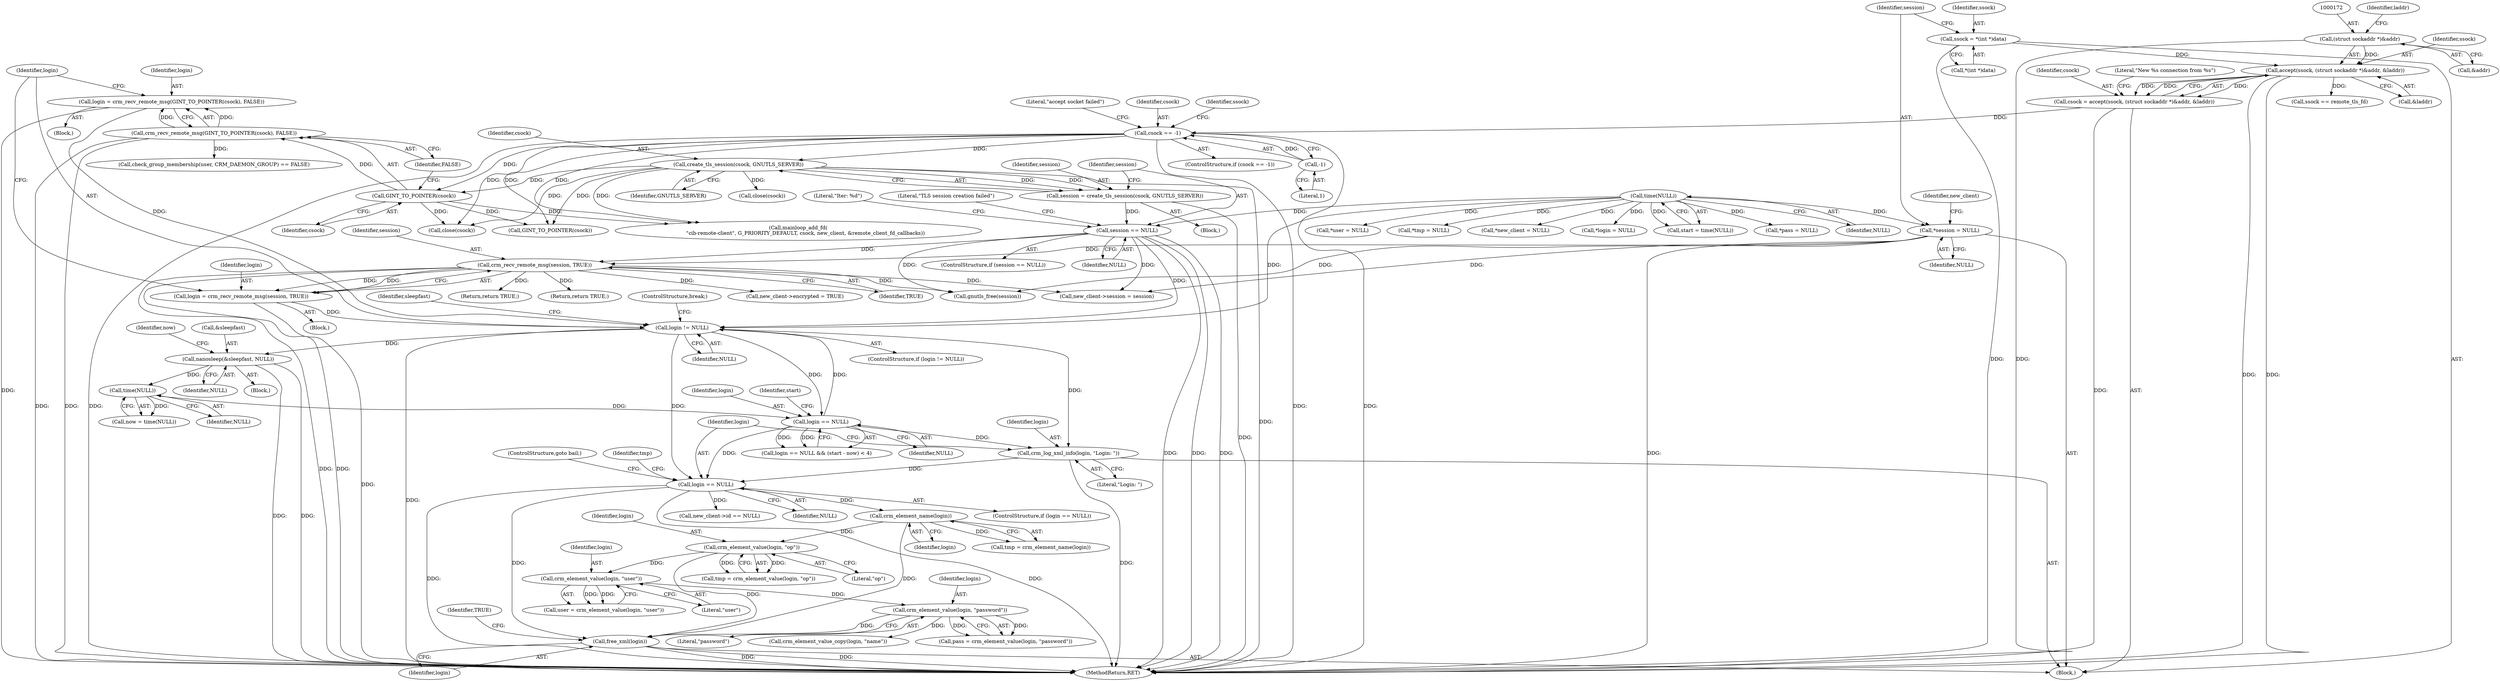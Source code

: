 digraph "1_pacemaker_564f7cc2a51dcd2f28ab12a13394f31be5aa3c93_2@pointer" {
"1000461" [label="(Call,free_xml(login))"];
"1000291" [label="(Call,crm_element_value(login, \"op\"))"];
"1000278" [label="(Call,crm_element_name(login))"];
"1000271" [label="(Call,login == NULL)"];
"1000267" [label="(Call,crm_log_xml_info(login, \"Login: \"))"];
"1000259" [label="(Call,login == NULL)"];
"1000245" [label="(Call,login != NULL)"];
"1000238" [label="(Call,login = crm_recv_remote_msg(GINT_TO_POINTER(csock), FALSE))"];
"1000240" [label="(Call,crm_recv_remote_msg(GINT_TO_POINTER(csock), FALSE))"];
"1000241" [label="(Call,GINT_TO_POINTER(csock))"];
"1000190" [label="(Call,csock == -1)"];
"1000167" [label="(Call,csock = accept(ssock, (struct sockaddr *)&addr, &laddr))"];
"1000169" [label="(Call,accept(ssock, (struct sockaddr *)&addr, &laddr))"];
"1000129" [label="(Call,ssock = *(int *)data)"];
"1000171" [label="(Call,(struct sockaddr *)&addr)"];
"1000192" [label="(Call,-1)"];
"1000206" [label="(Call,create_tls_session(csock, GNUTLS_SERVER))"];
"1000231" [label="(Call,login = crm_recv_remote_msg(session, TRUE))"];
"1000233" [label="(Call,crm_recv_remote_msg(session, TRUE))"];
"1000210" [label="(Call,session == NULL)"];
"1000204" [label="(Call,session = create_tls_session(csock, GNUTLS_SERVER))"];
"1000125" [label="(Call,time(NULL))"];
"1000136" [label="(Call,*session = NULL)"];
"1000256" [label="(Call,time(NULL))"];
"1000250" [label="(Call,nanosleep(&sleepfast, NULL))"];
"1000310" [label="(Call,crm_element_value(login, \"password\"))"];
"1000305" [label="(Call,crm_element_value(login, \"user\"))"];
"1000204" [label="(Call,session = create_tls_session(csock, GNUTLS_SERVER))"];
"1000276" [label="(Call,tmp = crm_element_name(login))"];
"1000178" [label="(Literal,\"New %s connection from %s\")"];
"1000270" [label="(ControlStructure,if (login == NULL))"];
"1000234" [label="(Identifier,session)"];
"1000130" [label="(Identifier,ssock)"];
"1000268" [label="(Identifier,login)"];
"1000180" [label="(Call,ssock == remote_tls_fd)"];
"1000251" [label="(Call,&sleepfast)"];
"1000196" [label="(Literal,\"accept socket failed\")"];
"1000314" [label="(Call,check_group_membership(user, CRM_DAEMON_GROUP) == FALSE)"];
"1000242" [label="(Identifier,csock)"];
"1000271" [label="(Call,login == NULL)"];
"1000175" [label="(Call,&laddr)"];
"1000131" [label="(Call,*(int *)data)"];
"1000176" [label="(Identifier,laddr)"];
"1000215" [label="(Literal,\"TLS session creation failed\")"];
"1000137" [label="(Identifier,session)"];
"1000260" [label="(Identifier,login)"];
"1000457" [label="(Call,gnutls_free(session))"];
"1000212" [label="(Identifier,NULL)"];
"1000253" [label="(Identifier,NULL)"];
"1000311" [label="(Identifier,login)"];
"1000256" [label="(Call,time(NULL))"];
"1000275" [label="(ControlStructure,goto bail;)"];
"1000152" [label="(Call,*pass = NULL)"];
"1000246" [label="(Identifier,login)"];
"1000243" [label="(Identifier,FALSE)"];
"1000240" [label="(Call,crm_recv_remote_msg(GINT_TO_POINTER(csock), FALSE))"];
"1000463" [label="(Return,return TRUE;)"];
"1000207" [label="(Identifier,csock)"];
"1000247" [label="(Identifier,NULL)"];
"1000279" [label="(Identifier,login)"];
"1000289" [label="(Call,tmp = crm_element_value(login, \"op\"))"];
"1000193" [label="(Literal,1)"];
"1000126" [label="(Identifier,NULL)"];
"1000216" [label="(Call,close(csock))"];
"1000148" [label="(Call,*user = NULL)"];
"1000442" [label="(Return,return TRUE;)"];
"1000239" [label="(Identifier,login)"];
"1000168" [label="(Identifier,csock)"];
"1000429" [label="(Call,mainloop_add_fd(\n         \"cib-remote-client\", G_PRIORITY_DEFAULT, csock, new_client, &remote_client_fd_callbacks))"];
"1000156" [label="(Call,*tmp = NULL)"];
"1000269" [label="(Literal,\"Login: \")"];
"1000273" [label="(Identifier,NULL)"];
"1000312" [label="(Literal,\"password\")"];
"1000267" [label="(Call,crm_log_xml_info(login, \"Login: \"))"];
"1000108" [label="(Block,)"];
"1000250" [label="(Call,nanosleep(&sleepfast, NULL))"];
"1000203" [label="(Block,)"];
"1000350" [label="(Call,new_client->id == NULL)"];
"1000125" [label="(Call,time(NULL))"];
"1000396" [label="(Call,GINT_TO_POINTER(csock))"];
"1000191" [label="(Identifier,csock)"];
"1000192" [label="(Call,-1)"];
"1000278" [label="(Call,crm_element_name(login))"];
"1000206" [label="(Call,create_tls_session(csock, GNUTLS_SERVER))"];
"1000277" [label="(Identifier,tmp)"];
"1000230" [label="(Block,)"];
"1000233" [label="(Call,crm_recv_remote_msg(session, TRUE))"];
"1000305" [label="(Call,crm_element_value(login, \"user\"))"];
"1000292" [label="(Identifier,login)"];
"1000232" [label="(Identifier,login)"];
"1000380" [label="(Call,new_client->encrypted = TRUE)"];
"1000221" [label="(Block,)"];
"1000140" [label="(Call,*new_client = NULL)"];
"1000245" [label="(Call,login != NULL)"];
"1000171" [label="(Call,(struct sockaddr *)&addr)"];
"1000235" [label="(Identifier,TRUE)"];
"1000129" [label="(Call,ssock = *(int *)data)"];
"1000308" [label="(Call,pass = crm_element_value(login, \"password\"))"];
"1000238" [label="(Call,login = crm_recv_remote_msg(GINT_TO_POINTER(csock), FALSE))"];
"1000209" [label="(ControlStructure,if (session == NULL))"];
"1000465" [label="(MethodReturn,RET)"];
"1000261" [label="(Identifier,NULL)"];
"1000136" [label="(Call,*session = NULL)"];
"1000307" [label="(Literal,\"user\")"];
"1000249" [label="(ControlStructure,break;)"];
"1000144" [label="(Call,*login = NULL)"];
"1000264" [label="(Identifier,start)"];
"1000244" [label="(ControlStructure,if (login != NULL))"];
"1000272" [label="(Identifier,login)"];
"1000170" [label="(Identifier,ssock)"];
"1000293" [label="(Literal,\"op\")"];
"1000190" [label="(Call,csock == -1)"];
"1000258" [label="(Call,login == NULL && (start - now) < 4)"];
"1000306" [label="(Identifier,login)"];
"1000138" [label="(Identifier,NULL)"];
"1000241" [label="(Call,GINT_TO_POINTER(csock))"];
"1000346" [label="(Call,crm_element_value_copy(login, \"name\"))"];
"1000223" [label="(Literal,\"Iter: %d\")"];
"1000208" [label="(Identifier,GNUTLS_SERVER)"];
"1000464" [label="(Identifier,TRUE)"];
"1000211" [label="(Identifier,session)"];
"1000255" [label="(Identifier,now)"];
"1000231" [label="(Call,login = crm_recv_remote_msg(session, TRUE))"];
"1000462" [label="(Identifier,login)"];
"1000201" [label="(Identifier,ssock)"];
"1000291" [label="(Call,crm_element_value(login, \"op\"))"];
"1000459" [label="(Call,close(csock))"];
"1000310" [label="(Call,crm_element_value(login, \"password\"))"];
"1000303" [label="(Call,user = crm_element_value(login, \"user\"))"];
"1000169" [label="(Call,accept(ssock, (struct sockaddr *)&addr, &laddr))"];
"1000259" [label="(Call,login == NULL)"];
"1000205" [label="(Identifier,session)"];
"1000210" [label="(Call,session == NULL)"];
"1000237" [label="(Block,)"];
"1000252" [label="(Identifier,sleepfast)"];
"1000123" [label="(Call,start = time(NULL))"];
"1000141" [label="(Identifier,new_client)"];
"1000254" [label="(Call,now = time(NULL))"];
"1000461" [label="(Call,free_xml(login))"];
"1000257" [label="(Identifier,NULL)"];
"1000189" [label="(ControlStructure,if (csock == -1))"];
"1000385" [label="(Call,new_client->session = session)"];
"1000173" [label="(Call,&addr)"];
"1000167" [label="(Call,csock = accept(ssock, (struct sockaddr *)&addr, &laddr))"];
"1000461" -> "1000108"  [label="AST: "];
"1000461" -> "1000462"  [label="CFG: "];
"1000462" -> "1000461"  [label="AST: "];
"1000464" -> "1000461"  [label="CFG: "];
"1000461" -> "1000465"  [label="DDG: "];
"1000461" -> "1000465"  [label="DDG: "];
"1000291" -> "1000461"  [label="DDG: "];
"1000310" -> "1000461"  [label="DDG: "];
"1000271" -> "1000461"  [label="DDG: "];
"1000278" -> "1000461"  [label="DDG: "];
"1000291" -> "1000289"  [label="AST: "];
"1000291" -> "1000293"  [label="CFG: "];
"1000292" -> "1000291"  [label="AST: "];
"1000293" -> "1000291"  [label="AST: "];
"1000289" -> "1000291"  [label="CFG: "];
"1000291" -> "1000289"  [label="DDG: "];
"1000291" -> "1000289"  [label="DDG: "];
"1000278" -> "1000291"  [label="DDG: "];
"1000291" -> "1000305"  [label="DDG: "];
"1000278" -> "1000276"  [label="AST: "];
"1000278" -> "1000279"  [label="CFG: "];
"1000279" -> "1000278"  [label="AST: "];
"1000276" -> "1000278"  [label="CFG: "];
"1000278" -> "1000276"  [label="DDG: "];
"1000271" -> "1000278"  [label="DDG: "];
"1000271" -> "1000270"  [label="AST: "];
"1000271" -> "1000273"  [label="CFG: "];
"1000272" -> "1000271"  [label="AST: "];
"1000273" -> "1000271"  [label="AST: "];
"1000275" -> "1000271"  [label="CFG: "];
"1000277" -> "1000271"  [label="CFG: "];
"1000271" -> "1000465"  [label="DDG: "];
"1000271" -> "1000465"  [label="DDG: "];
"1000267" -> "1000271"  [label="DDG: "];
"1000259" -> "1000271"  [label="DDG: "];
"1000245" -> "1000271"  [label="DDG: "];
"1000271" -> "1000350"  [label="DDG: "];
"1000267" -> "1000108"  [label="AST: "];
"1000267" -> "1000269"  [label="CFG: "];
"1000268" -> "1000267"  [label="AST: "];
"1000269" -> "1000267"  [label="AST: "];
"1000272" -> "1000267"  [label="CFG: "];
"1000267" -> "1000465"  [label="DDG: "];
"1000259" -> "1000267"  [label="DDG: "];
"1000245" -> "1000267"  [label="DDG: "];
"1000259" -> "1000258"  [label="AST: "];
"1000259" -> "1000261"  [label="CFG: "];
"1000260" -> "1000259"  [label="AST: "];
"1000261" -> "1000259"  [label="AST: "];
"1000264" -> "1000259"  [label="CFG: "];
"1000258" -> "1000259"  [label="CFG: "];
"1000259" -> "1000245"  [label="DDG: "];
"1000259" -> "1000258"  [label="DDG: "];
"1000259" -> "1000258"  [label="DDG: "];
"1000245" -> "1000259"  [label="DDG: "];
"1000256" -> "1000259"  [label="DDG: "];
"1000245" -> "1000244"  [label="AST: "];
"1000245" -> "1000247"  [label="CFG: "];
"1000246" -> "1000245"  [label="AST: "];
"1000247" -> "1000245"  [label="AST: "];
"1000249" -> "1000245"  [label="CFG: "];
"1000252" -> "1000245"  [label="CFG: "];
"1000245" -> "1000465"  [label="DDG: "];
"1000238" -> "1000245"  [label="DDG: "];
"1000231" -> "1000245"  [label="DDG: "];
"1000210" -> "1000245"  [label="DDG: "];
"1000125" -> "1000245"  [label="DDG: "];
"1000245" -> "1000250"  [label="DDG: "];
"1000238" -> "1000237"  [label="AST: "];
"1000238" -> "1000240"  [label="CFG: "];
"1000239" -> "1000238"  [label="AST: "];
"1000240" -> "1000238"  [label="AST: "];
"1000246" -> "1000238"  [label="CFG: "];
"1000238" -> "1000465"  [label="DDG: "];
"1000240" -> "1000238"  [label="DDG: "];
"1000240" -> "1000238"  [label="DDG: "];
"1000240" -> "1000243"  [label="CFG: "];
"1000241" -> "1000240"  [label="AST: "];
"1000243" -> "1000240"  [label="AST: "];
"1000240" -> "1000465"  [label="DDG: "];
"1000240" -> "1000465"  [label="DDG: "];
"1000241" -> "1000240"  [label="DDG: "];
"1000240" -> "1000314"  [label="DDG: "];
"1000241" -> "1000242"  [label="CFG: "];
"1000242" -> "1000241"  [label="AST: "];
"1000243" -> "1000241"  [label="CFG: "];
"1000190" -> "1000241"  [label="DDG: "];
"1000206" -> "1000241"  [label="DDG: "];
"1000241" -> "1000396"  [label="DDG: "];
"1000241" -> "1000429"  [label="DDG: "];
"1000241" -> "1000459"  [label="DDG: "];
"1000190" -> "1000189"  [label="AST: "];
"1000190" -> "1000192"  [label="CFG: "];
"1000191" -> "1000190"  [label="AST: "];
"1000192" -> "1000190"  [label="AST: "];
"1000196" -> "1000190"  [label="CFG: "];
"1000201" -> "1000190"  [label="CFG: "];
"1000190" -> "1000465"  [label="DDG: "];
"1000190" -> "1000465"  [label="DDG: "];
"1000190" -> "1000465"  [label="DDG: "];
"1000167" -> "1000190"  [label="DDG: "];
"1000192" -> "1000190"  [label="DDG: "];
"1000190" -> "1000206"  [label="DDG: "];
"1000190" -> "1000396"  [label="DDG: "];
"1000190" -> "1000429"  [label="DDG: "];
"1000190" -> "1000459"  [label="DDG: "];
"1000167" -> "1000108"  [label="AST: "];
"1000167" -> "1000169"  [label="CFG: "];
"1000168" -> "1000167"  [label="AST: "];
"1000169" -> "1000167"  [label="AST: "];
"1000178" -> "1000167"  [label="CFG: "];
"1000167" -> "1000465"  [label="DDG: "];
"1000169" -> "1000167"  [label="DDG: "];
"1000169" -> "1000167"  [label="DDG: "];
"1000169" -> "1000167"  [label="DDG: "];
"1000169" -> "1000175"  [label="CFG: "];
"1000170" -> "1000169"  [label="AST: "];
"1000171" -> "1000169"  [label="AST: "];
"1000175" -> "1000169"  [label="AST: "];
"1000169" -> "1000465"  [label="DDG: "];
"1000169" -> "1000465"  [label="DDG: "];
"1000129" -> "1000169"  [label="DDG: "];
"1000171" -> "1000169"  [label="DDG: "];
"1000169" -> "1000180"  [label="DDG: "];
"1000129" -> "1000108"  [label="AST: "];
"1000129" -> "1000131"  [label="CFG: "];
"1000130" -> "1000129"  [label="AST: "];
"1000131" -> "1000129"  [label="AST: "];
"1000137" -> "1000129"  [label="CFG: "];
"1000129" -> "1000465"  [label="DDG: "];
"1000171" -> "1000173"  [label="CFG: "];
"1000172" -> "1000171"  [label="AST: "];
"1000173" -> "1000171"  [label="AST: "];
"1000176" -> "1000171"  [label="CFG: "];
"1000171" -> "1000465"  [label="DDG: "];
"1000192" -> "1000193"  [label="CFG: "];
"1000193" -> "1000192"  [label="AST: "];
"1000206" -> "1000204"  [label="AST: "];
"1000206" -> "1000208"  [label="CFG: "];
"1000207" -> "1000206"  [label="AST: "];
"1000208" -> "1000206"  [label="AST: "];
"1000204" -> "1000206"  [label="CFG: "];
"1000206" -> "1000465"  [label="DDG: "];
"1000206" -> "1000204"  [label="DDG: "];
"1000206" -> "1000204"  [label="DDG: "];
"1000206" -> "1000216"  [label="DDG: "];
"1000206" -> "1000396"  [label="DDG: "];
"1000206" -> "1000429"  [label="DDG: "];
"1000206" -> "1000459"  [label="DDG: "];
"1000231" -> "1000230"  [label="AST: "];
"1000231" -> "1000233"  [label="CFG: "];
"1000232" -> "1000231"  [label="AST: "];
"1000233" -> "1000231"  [label="AST: "];
"1000246" -> "1000231"  [label="CFG: "];
"1000231" -> "1000465"  [label="DDG: "];
"1000233" -> "1000231"  [label="DDG: "];
"1000233" -> "1000231"  [label="DDG: "];
"1000233" -> "1000235"  [label="CFG: "];
"1000234" -> "1000233"  [label="AST: "];
"1000235" -> "1000233"  [label="AST: "];
"1000233" -> "1000465"  [label="DDG: "];
"1000233" -> "1000465"  [label="DDG: "];
"1000210" -> "1000233"  [label="DDG: "];
"1000136" -> "1000233"  [label="DDG: "];
"1000233" -> "1000380"  [label="DDG: "];
"1000233" -> "1000385"  [label="DDG: "];
"1000233" -> "1000442"  [label="DDG: "];
"1000233" -> "1000457"  [label="DDG: "];
"1000233" -> "1000463"  [label="DDG: "];
"1000210" -> "1000209"  [label="AST: "];
"1000210" -> "1000212"  [label="CFG: "];
"1000211" -> "1000210"  [label="AST: "];
"1000212" -> "1000210"  [label="AST: "];
"1000215" -> "1000210"  [label="CFG: "];
"1000223" -> "1000210"  [label="CFG: "];
"1000210" -> "1000465"  [label="DDG: "];
"1000210" -> "1000465"  [label="DDG: "];
"1000210" -> "1000465"  [label="DDG: "];
"1000204" -> "1000210"  [label="DDG: "];
"1000125" -> "1000210"  [label="DDG: "];
"1000210" -> "1000385"  [label="DDG: "];
"1000210" -> "1000457"  [label="DDG: "];
"1000204" -> "1000203"  [label="AST: "];
"1000205" -> "1000204"  [label="AST: "];
"1000211" -> "1000204"  [label="CFG: "];
"1000204" -> "1000465"  [label="DDG: "];
"1000125" -> "1000123"  [label="AST: "];
"1000125" -> "1000126"  [label="CFG: "];
"1000126" -> "1000125"  [label="AST: "];
"1000123" -> "1000125"  [label="CFG: "];
"1000125" -> "1000123"  [label="DDG: "];
"1000125" -> "1000136"  [label="DDG: "];
"1000125" -> "1000140"  [label="DDG: "];
"1000125" -> "1000144"  [label="DDG: "];
"1000125" -> "1000148"  [label="DDG: "];
"1000125" -> "1000152"  [label="DDG: "];
"1000125" -> "1000156"  [label="DDG: "];
"1000136" -> "1000108"  [label="AST: "];
"1000136" -> "1000138"  [label="CFG: "];
"1000137" -> "1000136"  [label="AST: "];
"1000138" -> "1000136"  [label="AST: "];
"1000141" -> "1000136"  [label="CFG: "];
"1000136" -> "1000465"  [label="DDG: "];
"1000136" -> "1000385"  [label="DDG: "];
"1000136" -> "1000457"  [label="DDG: "];
"1000256" -> "1000254"  [label="AST: "];
"1000256" -> "1000257"  [label="CFG: "];
"1000257" -> "1000256"  [label="AST: "];
"1000254" -> "1000256"  [label="CFG: "];
"1000256" -> "1000254"  [label="DDG: "];
"1000250" -> "1000256"  [label="DDG: "];
"1000250" -> "1000221"  [label="AST: "];
"1000250" -> "1000253"  [label="CFG: "];
"1000251" -> "1000250"  [label="AST: "];
"1000253" -> "1000250"  [label="AST: "];
"1000255" -> "1000250"  [label="CFG: "];
"1000250" -> "1000465"  [label="DDG: "];
"1000250" -> "1000465"  [label="DDG: "];
"1000310" -> "1000308"  [label="AST: "];
"1000310" -> "1000312"  [label="CFG: "];
"1000311" -> "1000310"  [label="AST: "];
"1000312" -> "1000310"  [label="AST: "];
"1000308" -> "1000310"  [label="CFG: "];
"1000310" -> "1000308"  [label="DDG: "];
"1000310" -> "1000308"  [label="DDG: "];
"1000305" -> "1000310"  [label="DDG: "];
"1000310" -> "1000346"  [label="DDG: "];
"1000305" -> "1000303"  [label="AST: "];
"1000305" -> "1000307"  [label="CFG: "];
"1000306" -> "1000305"  [label="AST: "];
"1000307" -> "1000305"  [label="AST: "];
"1000303" -> "1000305"  [label="CFG: "];
"1000305" -> "1000303"  [label="DDG: "];
"1000305" -> "1000303"  [label="DDG: "];
}
